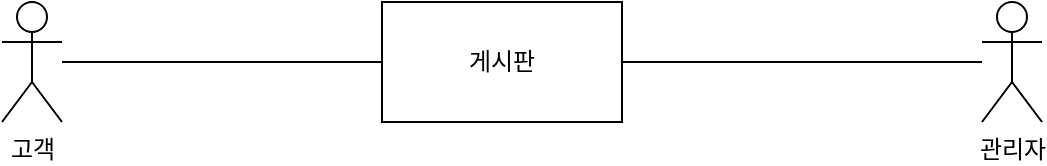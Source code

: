 <mxfile version="21.8.2" type="github">
  <diagram name="페이지-1" id="Mk4FH-SQF67zFcSOXKV8">
    <mxGraphModel dx="954" dy="521" grid="1" gridSize="10" guides="1" tooltips="1" connect="1" arrows="1" fold="1" page="1" pageScale="1" pageWidth="827" pageHeight="1169" math="0" shadow="0">
      <root>
        <mxCell id="0" />
        <mxCell id="1" parent="0" />
        <mxCell id="smcLN81nZn3FytK1Mo5n-1" style="edgeStyle=orthogonalEdgeStyle;rounded=0;orthogonalLoop=1;jettySize=auto;html=1;entryX=0;entryY=0.5;entryDx=0;entryDy=0;endArrow=none;endFill=0;" edge="1" parent="1" source="smcLN81nZn3FytK1Mo5n-2" target="smcLN81nZn3FytK1Mo5n-5">
          <mxGeometry relative="1" as="geometry" />
        </mxCell>
        <mxCell id="smcLN81nZn3FytK1Mo5n-2" value="고객" style="shape=umlActor;verticalLabelPosition=bottom;verticalAlign=top;html=1;outlineConnect=0;" vertex="1" parent="1">
          <mxGeometry x="130" y="50" width="30" height="60" as="geometry" />
        </mxCell>
        <mxCell id="smcLN81nZn3FytK1Mo5n-3" style="edgeStyle=orthogonalEdgeStyle;rounded=0;orthogonalLoop=1;jettySize=auto;html=1;entryX=1;entryY=0.5;entryDx=0;entryDy=0;endArrow=none;endFill=0;" edge="1" parent="1" source="smcLN81nZn3FytK1Mo5n-4" target="smcLN81nZn3FytK1Mo5n-5">
          <mxGeometry relative="1" as="geometry">
            <Array as="points">
              <mxPoint x="560" y="80" />
              <mxPoint x="560" y="80" />
            </Array>
          </mxGeometry>
        </mxCell>
        <mxCell id="smcLN81nZn3FytK1Mo5n-4" value="관리자" style="shape=umlActor;verticalLabelPosition=bottom;verticalAlign=top;html=1;outlineConnect=0;" vertex="1" parent="1">
          <mxGeometry x="620" y="50" width="30" height="60" as="geometry" />
        </mxCell>
        <mxCell id="smcLN81nZn3FytK1Mo5n-5" value="게시판" style="rounded=0;whiteSpace=wrap;html=1;" vertex="1" parent="1">
          <mxGeometry x="320" y="50" width="120" height="60" as="geometry" />
        </mxCell>
      </root>
    </mxGraphModel>
  </diagram>
</mxfile>

